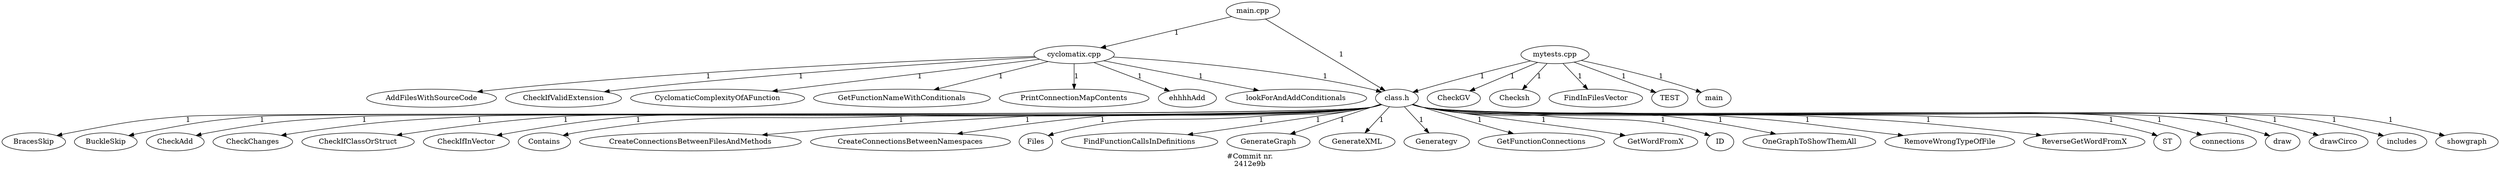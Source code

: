 digraph foo{
"cyclomatix.cpp"->"class.h"[label = "1"];
"main.cpp"->"class.h"[label = "1"];
"main.cpp"->"cyclomatix.cpp"[label = "1"];
"mytests.cpp"->"class.h"[label = "1"];
"cyclomatix.cpp"->"AddFilesWithSourceCode"[label = "1"];
"class.h"->"BracesSkip"[label = "1"];
"class.h"->"BuckleSkip"[label = "1"];
"class.h"->"CheckAdd"[label = "1"];
"class.h"->"CheckChanges"[label = "1"];
"mytests.cpp"->"CheckGV"[label = "1"];
"class.h"->"CheckIfClassOrStruct"[label = "1"];
"class.h"->"CheckIfInVector"[label = "1"];
"cyclomatix.cpp"->"CheckIfValidExtension"[label = "1"];
"mytests.cpp"->"Checksh"[label = "1"];
"class.h"->"Contains"[label = "1"];
"class.h"->"CreateConnectionsBetweenFilesAndMethods"[label = "1"];
"class.h"->"CreateConnectionsBetweenNamespaces"[label = "1"];
"cyclomatix.cpp"->"CyclomaticComplexityOfAFunction"[label = "1"];
"class.h"->"Files"[label = "1"];
"class.h"->"FindFunctionCallsInDefinitions"[label = "1"];
"mytests.cpp"->"FindInFilesVector"[label = "1"];
"class.h"->"GenerateGraph"[label = "1"];
"class.h"->"GenerateXML"[label = "1"];
"class.h"->"Generategv"[label = "1"];
"class.h"->"GetFunctionConnections"[label = "1"];
"cyclomatix.cpp"->"GetFunctionNameWithConditionals"[label = "1"];
"class.h"->"GetWordFromX"[label = "1"];
"class.h"->"ID"[label = "1"];
"class.h"->"OneGraphToShowThemAll"[label = "1"];
"cyclomatix.cpp"->"PrintConnectionMapContents"[label = "1"];
"class.h"->"RemoveWrongTypeOfFile"[label = "1"];
"class.h"->"ReverseGetWordFromX"[label = "1"];
"class.h"->"ST"[label = "1"];
"mytests.cpp"->"TEST"[label = "1"];
"class.h"->"connections"[label = "1"];
"class.h"->"draw"[label = "1"];
"class.h"->"drawCirco"[label = "1"];
"cyclomatix.cpp"->"ehhhhAdd"[label = "1"];
"class.h"->"includes"[label = "1"];
"cyclomatix.cpp"->"lookForAndAddConditionals"[label = "1"];
"mytests.cpp"->"main"[label = "1"];
"class.h"->"showgraph"[label = "1"];
label = "#Commit nr.
2412e9b"
}
